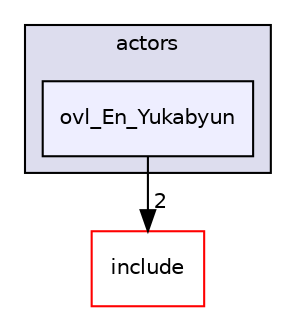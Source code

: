 digraph "src/overlays/actors/ovl_En_Yukabyun" {
  compound=true
  node [ fontsize="10", fontname="Helvetica"];
  edge [ labelfontsize="10", labelfontname="Helvetica"];
  subgraph clusterdir_e93473484be31ce7bcb356bd643a22f8 {
    graph [ bgcolor="#ddddee", pencolor="black", label="actors" fontname="Helvetica", fontsize="10", URL="dir_e93473484be31ce7bcb356bd643a22f8.html"]
  dir_8036ffbeb6decc37d1cb97273768844a [shape=box, label="ovl_En_Yukabyun", style="filled", fillcolor="#eeeeff", pencolor="black", URL="dir_8036ffbeb6decc37d1cb97273768844a.html"];
  }
  dir_d44c64559bbebec7f509842c48db8b23 [shape=box label="include" fillcolor="white" style="filled" color="red" URL="dir_d44c64559bbebec7f509842c48db8b23.html"];
  dir_8036ffbeb6decc37d1cb97273768844a->dir_d44c64559bbebec7f509842c48db8b23 [headlabel="2", labeldistance=1.5 headhref="dir_000386_000000.html"];
}
